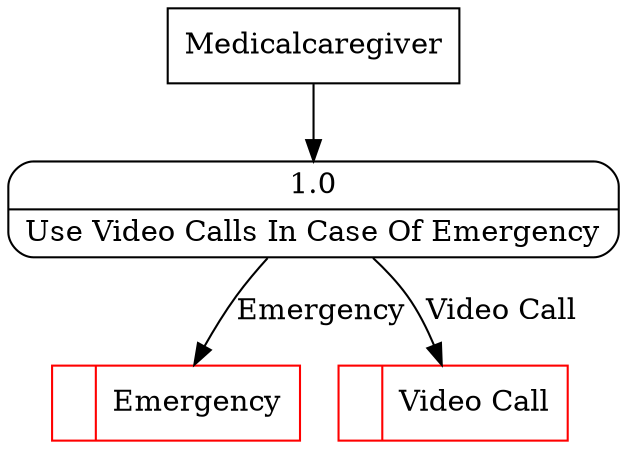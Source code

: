 digraph dfd2{ 
node[shape=record]
200 [label="<f0>  |<f1> Emergency " color=red];
201 [label="<f0>  |<f1> Video Call " color=red];
202 [label="Medicalcaregiver" shape=box];
203 [label="{<f0> 1.0|<f1> Use Video Calls In Case Of Emergency }" shape=Mrecord];
202 -> 203
203 -> 201 [label="Video Call"]
203 -> 200 [label="Emergency"]
}